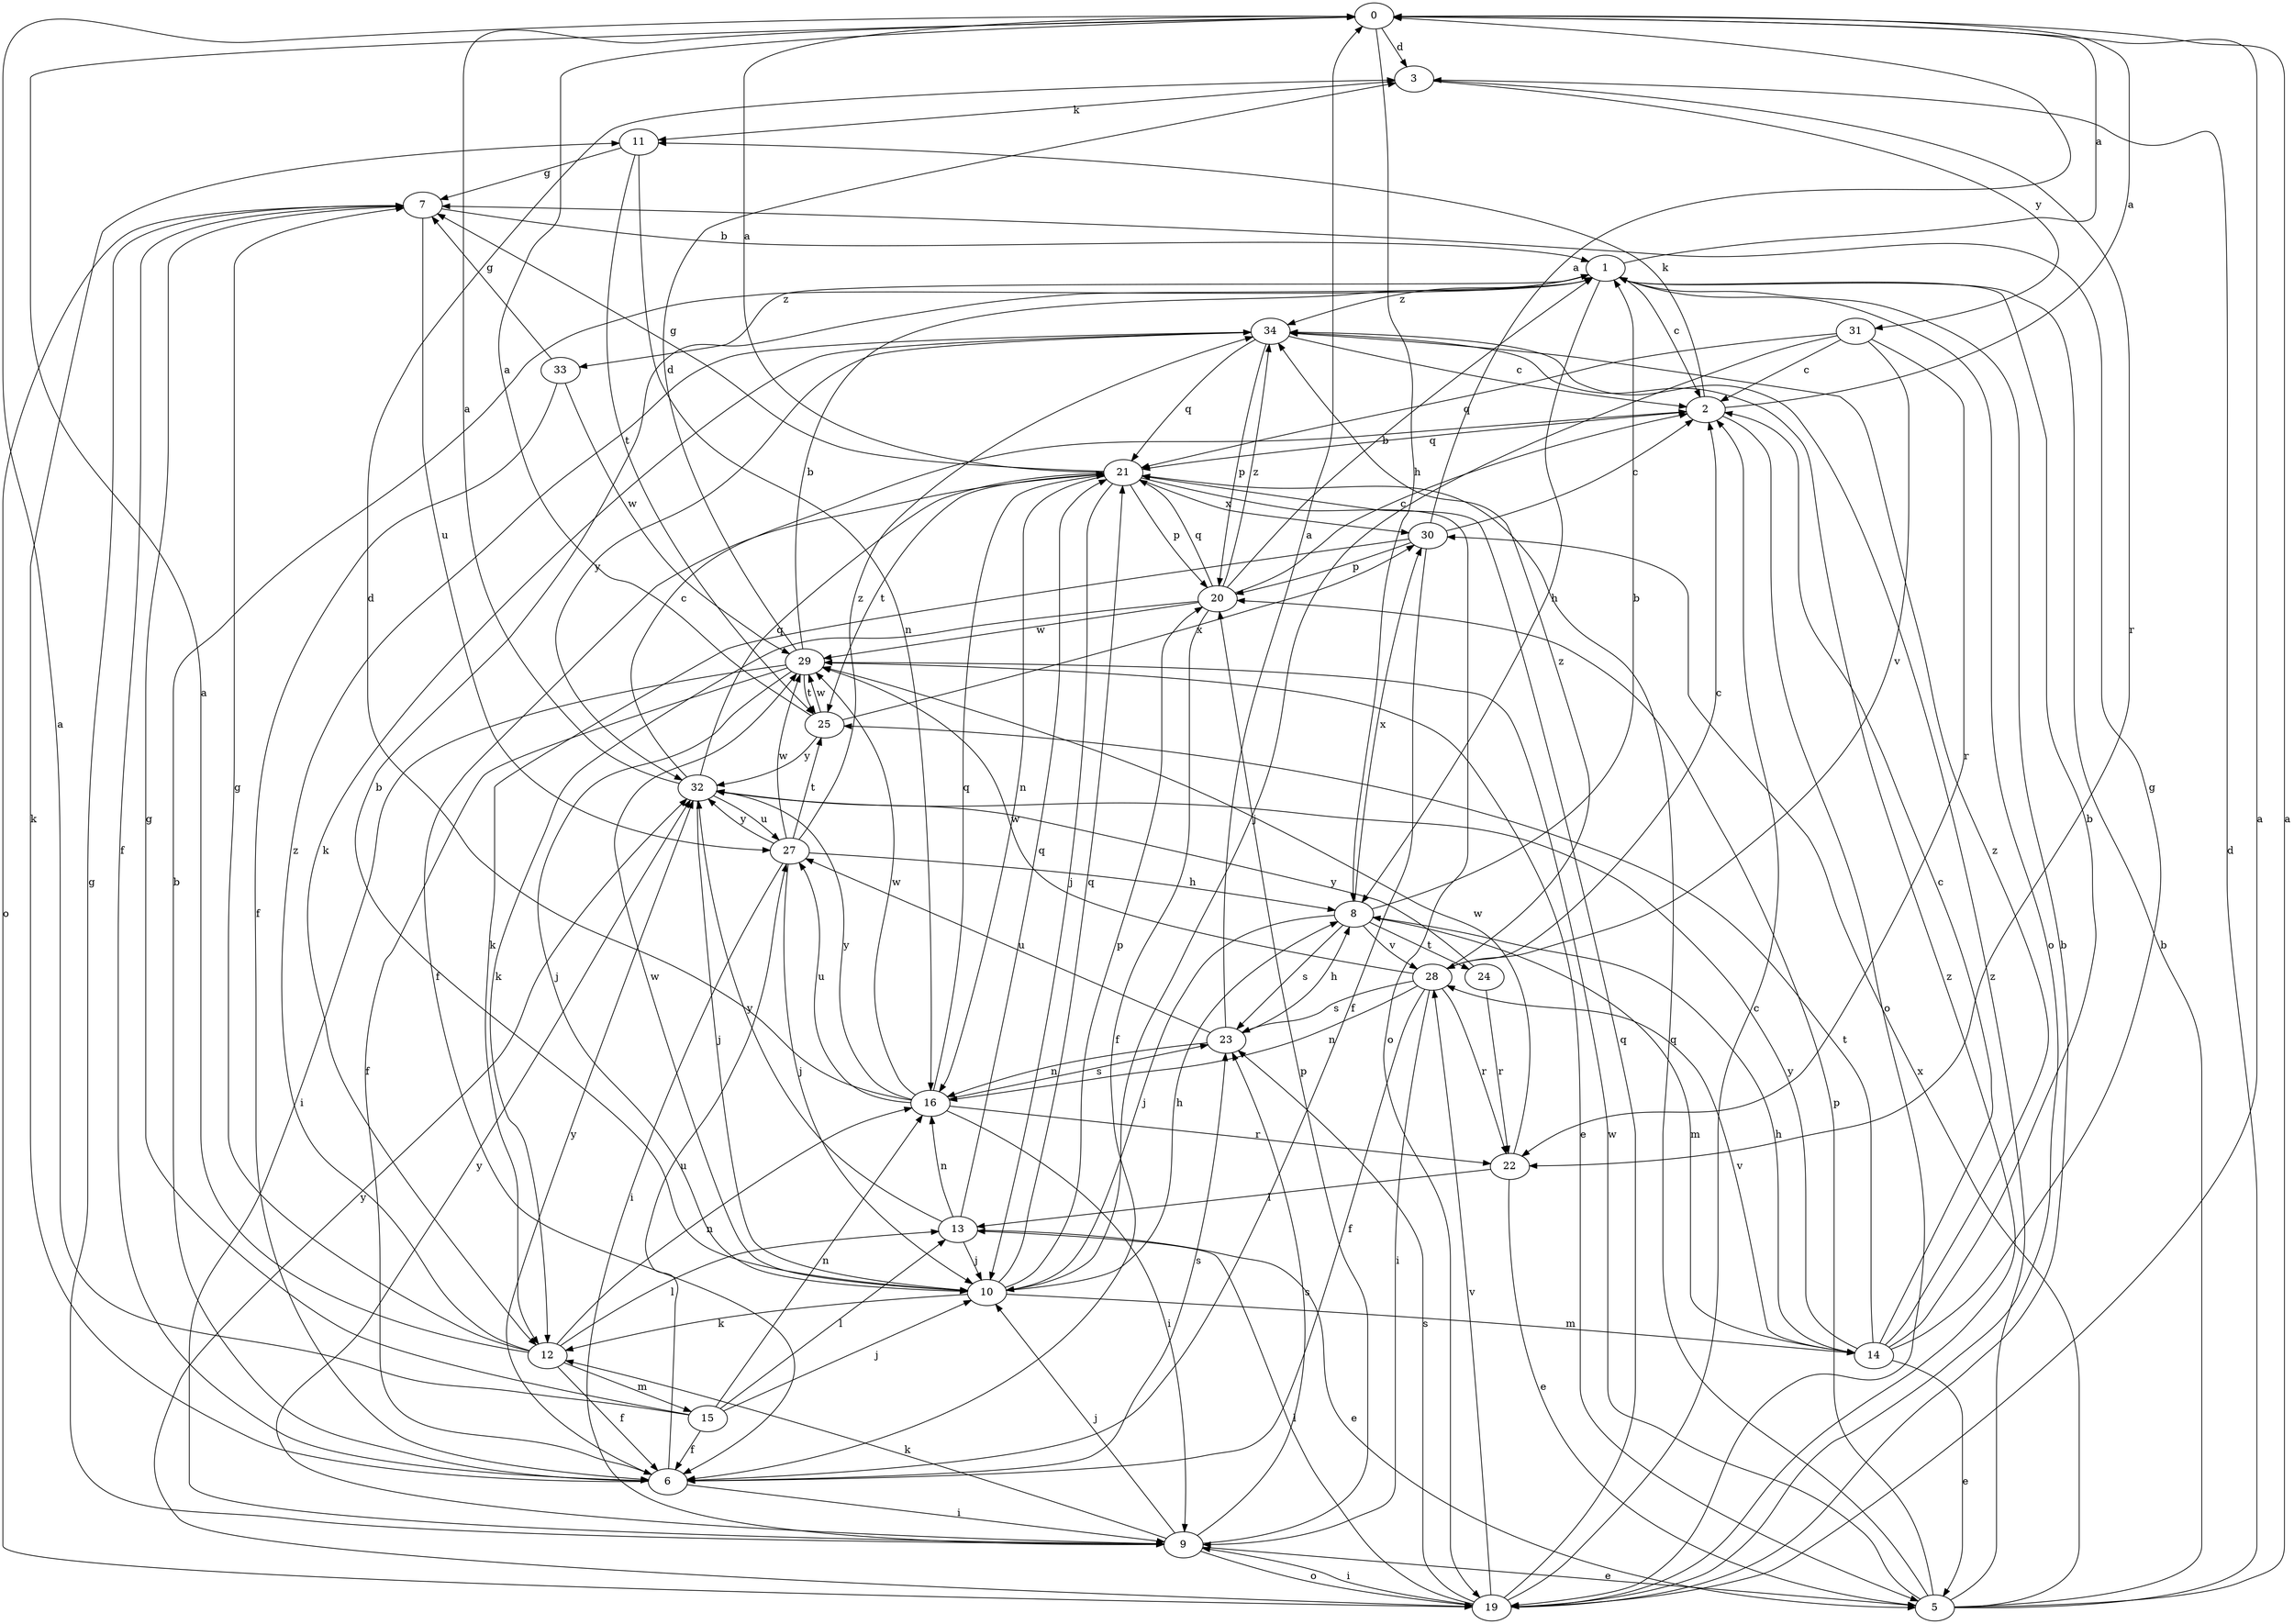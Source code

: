 strict digraph  {
0;
1;
2;
3;
5;
6;
7;
8;
9;
10;
11;
12;
13;
14;
15;
16;
19;
20;
21;
22;
23;
24;
25;
27;
28;
29;
30;
31;
32;
33;
34;
0 -> 3  [label=d];
0 -> 8  [label=h];
1 -> 0  [label=a];
1 -> 2  [label=c];
1 -> 8  [label=h];
1 -> 19  [label=o];
1 -> 33  [label=z];
1 -> 34  [label=z];
2 -> 0  [label=a];
2 -> 11  [label=k];
2 -> 19  [label=o];
2 -> 21  [label=q];
3 -> 11  [label=k];
3 -> 22  [label=r];
3 -> 31  [label=y];
5 -> 0  [label=a];
5 -> 1  [label=b];
5 -> 3  [label=d];
5 -> 20  [label=p];
5 -> 21  [label=q];
5 -> 29  [label=w];
5 -> 30  [label=x];
5 -> 34  [label=z];
6 -> 1  [label=b];
6 -> 9  [label=i];
6 -> 11  [label=k];
6 -> 23  [label=s];
6 -> 27  [label=u];
6 -> 32  [label=y];
7 -> 1  [label=b];
7 -> 6  [label=f];
7 -> 19  [label=o];
7 -> 27  [label=u];
8 -> 1  [label=b];
8 -> 10  [label=j];
8 -> 14  [label=m];
8 -> 23  [label=s];
8 -> 24  [label=t];
8 -> 28  [label=v];
8 -> 30  [label=x];
9 -> 5  [label=e];
9 -> 7  [label=g];
9 -> 10  [label=j];
9 -> 12  [label=k];
9 -> 19  [label=o];
9 -> 20  [label=p];
9 -> 23  [label=s];
9 -> 32  [label=y];
10 -> 1  [label=b];
10 -> 8  [label=h];
10 -> 12  [label=k];
10 -> 14  [label=m];
10 -> 20  [label=p];
10 -> 21  [label=q];
10 -> 29  [label=w];
11 -> 7  [label=g];
11 -> 16  [label=n];
11 -> 25  [label=t];
12 -> 0  [label=a];
12 -> 6  [label=f];
12 -> 7  [label=g];
12 -> 13  [label=l];
12 -> 15  [label=m];
12 -> 16  [label=n];
12 -> 34  [label=z];
13 -> 5  [label=e];
13 -> 10  [label=j];
13 -> 16  [label=n];
13 -> 21  [label=q];
13 -> 32  [label=y];
14 -> 1  [label=b];
14 -> 2  [label=c];
14 -> 5  [label=e];
14 -> 7  [label=g];
14 -> 8  [label=h];
14 -> 25  [label=t];
14 -> 28  [label=v];
14 -> 32  [label=y];
14 -> 34  [label=z];
15 -> 0  [label=a];
15 -> 6  [label=f];
15 -> 7  [label=g];
15 -> 10  [label=j];
15 -> 13  [label=l];
15 -> 16  [label=n];
16 -> 3  [label=d];
16 -> 9  [label=i];
16 -> 21  [label=q];
16 -> 22  [label=r];
16 -> 23  [label=s];
16 -> 27  [label=u];
16 -> 29  [label=w];
16 -> 32  [label=y];
19 -> 0  [label=a];
19 -> 1  [label=b];
19 -> 2  [label=c];
19 -> 9  [label=i];
19 -> 13  [label=l];
19 -> 21  [label=q];
19 -> 23  [label=s];
19 -> 28  [label=v];
19 -> 32  [label=y];
19 -> 34  [label=z];
20 -> 1  [label=b];
20 -> 2  [label=c];
20 -> 6  [label=f];
20 -> 12  [label=k];
20 -> 21  [label=q];
20 -> 29  [label=w];
20 -> 34  [label=z];
21 -> 0  [label=a];
21 -> 6  [label=f];
21 -> 7  [label=g];
21 -> 10  [label=j];
21 -> 16  [label=n];
21 -> 19  [label=o];
21 -> 20  [label=p];
21 -> 25  [label=t];
21 -> 30  [label=x];
22 -> 5  [label=e];
22 -> 13  [label=l];
22 -> 29  [label=w];
23 -> 0  [label=a];
23 -> 8  [label=h];
23 -> 16  [label=n];
23 -> 27  [label=u];
24 -> 22  [label=r];
24 -> 32  [label=y];
25 -> 0  [label=a];
25 -> 29  [label=w];
25 -> 30  [label=x];
25 -> 32  [label=y];
27 -> 8  [label=h];
27 -> 9  [label=i];
27 -> 10  [label=j];
27 -> 25  [label=t];
27 -> 29  [label=w];
27 -> 32  [label=y];
27 -> 34  [label=z];
28 -> 2  [label=c];
28 -> 6  [label=f];
28 -> 9  [label=i];
28 -> 16  [label=n];
28 -> 22  [label=r];
28 -> 23  [label=s];
28 -> 29  [label=w];
28 -> 34  [label=z];
29 -> 1  [label=b];
29 -> 3  [label=d];
29 -> 5  [label=e];
29 -> 6  [label=f];
29 -> 9  [label=i];
29 -> 10  [label=j];
29 -> 25  [label=t];
30 -> 0  [label=a];
30 -> 2  [label=c];
30 -> 6  [label=f];
30 -> 12  [label=k];
30 -> 20  [label=p];
31 -> 2  [label=c];
31 -> 10  [label=j];
31 -> 21  [label=q];
31 -> 22  [label=r];
31 -> 28  [label=v];
32 -> 0  [label=a];
32 -> 2  [label=c];
32 -> 10  [label=j];
32 -> 21  [label=q];
32 -> 27  [label=u];
33 -> 6  [label=f];
33 -> 7  [label=g];
33 -> 29  [label=w];
34 -> 2  [label=c];
34 -> 12  [label=k];
34 -> 20  [label=p];
34 -> 21  [label=q];
34 -> 32  [label=y];
}
